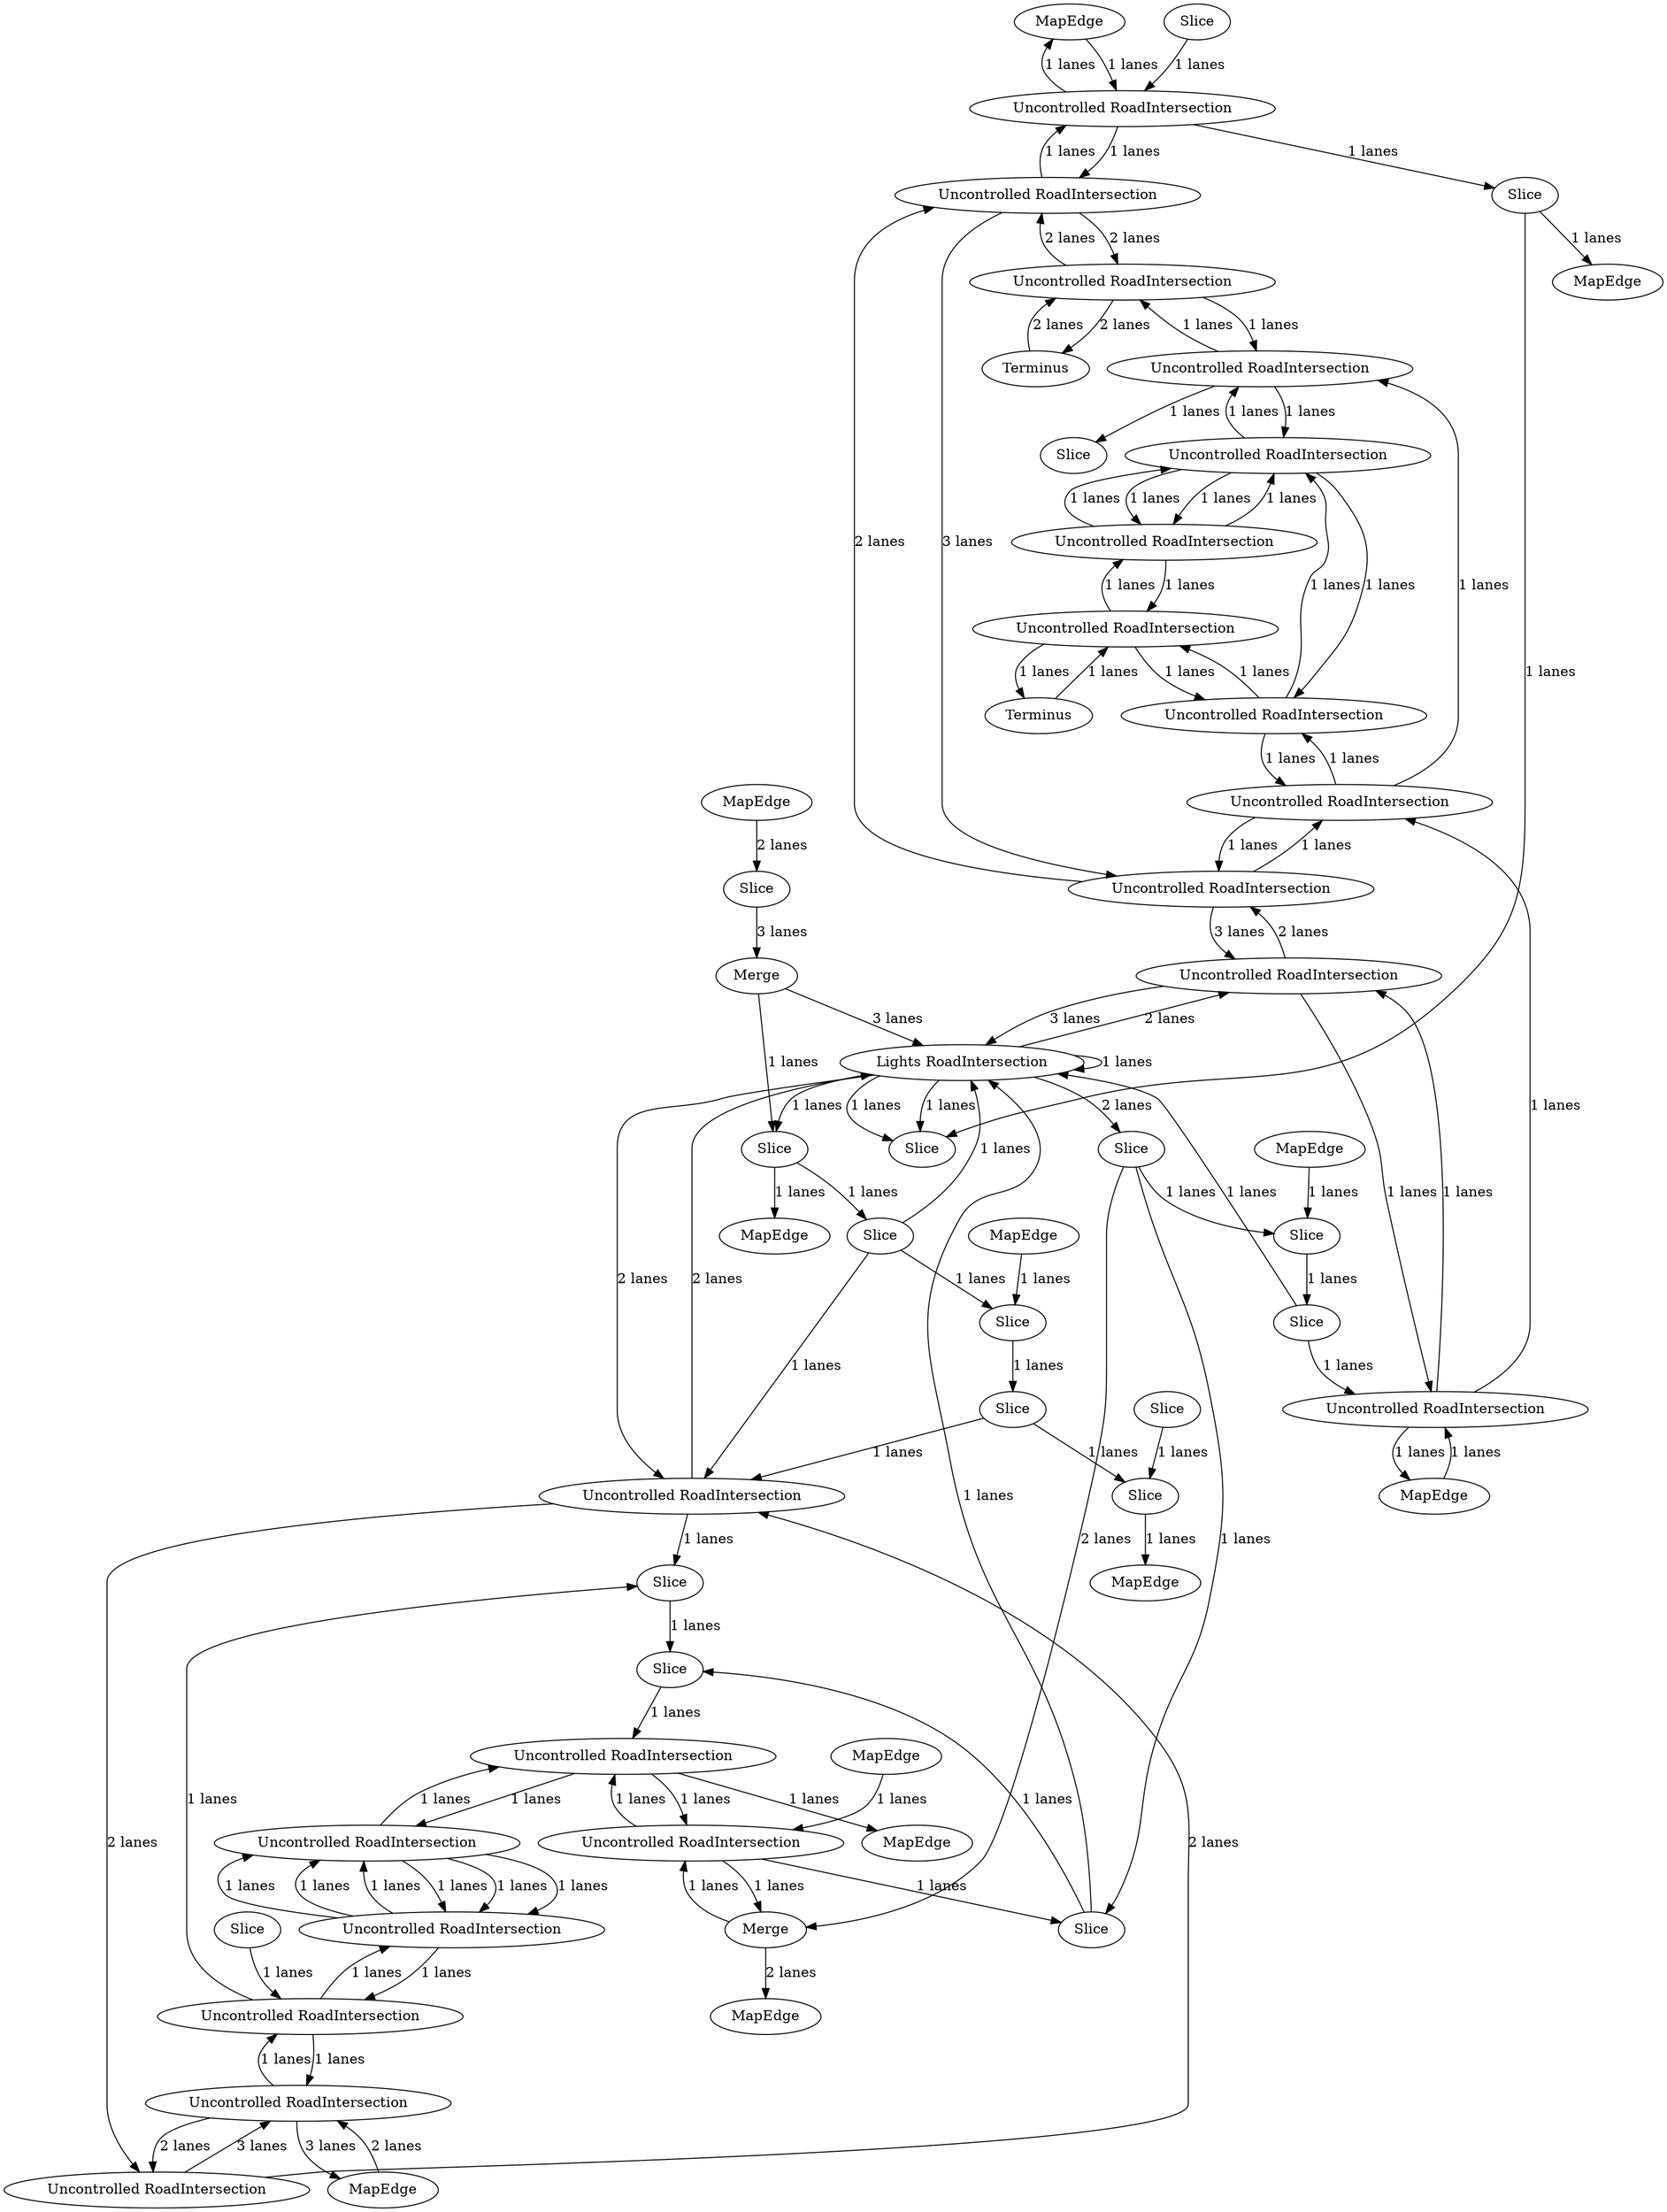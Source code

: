 digraph {
    0 [ label = "MapEdge" ]
    1 [ label = "Uncontrolled RoadIntersection" ]
    2 [ label = "MapEdge" ]
    3 [ label = "Uncontrolled RoadIntersection" ]
    4 [ label = "MapEdge" ]
    5 [ label = "Slice" ]
    6 [ label = "Merge" ]
    7 [ label = "MapEdge" ]
    8 [ label = "Terminus" ]
    9 [ label = "MapEdge" ]
    10 [ label = "Slice" ]
    11 [ label = "Slice" ]
    12 [ label = "Slice" ]
    13 [ label = "Slice" ]
    14 [ label = "Uncontrolled RoadIntersection" ]
    15 [ label = "Slice" ]
    16 [ label = "Slice" ]
    17 [ label = "Slice" ]
    18 [ label = "Slice" ]
    19 [ label = "Uncontrolled RoadIntersection" ]
    20 [ label = "MapEdge" ]
    21 [ label = "Slice" ]
    22 [ label = "Uncontrolled RoadIntersection" ]
    23 [ label = "Slice" ]
    24 [ label = "MapEdge" ]
    25 [ label = "Slice" ]
    26 [ label = "MapEdge" ]
    27 [ label = "Slice" ]
    28 [ label = "Slice" ]
    29 [ label = "Slice" ]
    30 [ label = "Slice" ]
    31 [ label = "MapEdge" ]
    32 [ label = "Uncontrolled RoadIntersection" ]
    33 [ label = "MapEdge" ]
    34 [ label = "MapEdge" ]
    35 [ label = "Slice" ]
    36 [ label = "Slice" ]
    37 [ label = "MapEdge" ]
    38 [ label = "Terminus" ]
    39 [ label = "Lights RoadIntersection" ]
    40 [ label = "Uncontrolled RoadIntersection" ]
    41 [ label = "Uncontrolled RoadIntersection" ]
    42 [ label = "Uncontrolled RoadIntersection" ]
    43 [ label = "Uncontrolled RoadIntersection" ]
    44 [ label = "Uncontrolled RoadIntersection" ]
    45 [ label = "Uncontrolled RoadIntersection" ]
    46 [ label = "Merge" ]
    47 [ label = "Uncontrolled RoadIntersection" ]
    48 [ label = "Uncontrolled RoadIntersection" ]
    49 [ label = "Uncontrolled RoadIntersection" ]
    50 [ label = "Uncontrolled RoadIntersection" ]
    51 [ label = "Uncontrolled RoadIntersection" ]
    52 [ label = "Uncontrolled RoadIntersection" ]
    53 [ label = "Uncontrolled RoadIntersection" ]
    54 [ label = "Uncontrolled RoadIntersection" ]
    0 -> 22 [ label = "1 lanes" ]
    22 -> 0 [ label = "1 lanes" ]
    22 -> 1 [ label = "1 lanes" ]
    1 -> 22 [ label = "1 lanes" ]
    2 -> 19 [ label = "1 lanes" ]
    19 -> 2 [ label = "1 lanes" ]
    19 -> 3 [ label = "1 lanes" ]
    3 -> 19 [ label = "1 lanes" ]
    3 -> 47 [ label = "2 lanes" ]
    47 -> 3 [ label = "3 lanes" ]
    47 -> 1 [ label = "2 lanes" ]
    1 -> 47 [ label = "3 lanes" ]
    46 -> 4 [ label = "2 lanes" ]
    5 -> 6 [ label = "3 lanes" ]
    6 -> 39 [ label = "3 lanes" ]
    7 -> 5 [ label = "2 lanes" ]
    1 -> 49 [ label = "2 lanes" ]
    49 -> 1 [ label = "2 lanes" ]
    49 -> 8 [ label = "2 lanes" ]
    8 -> 49 [ label = "2 lanes" ]
    39 -> 12 [ label = "2 lanes" ]
    12 -> 46 [ label = "2 lanes" ]
    44 -> 9 [ label = "1 lanes" ]
    13 -> 44 [ label = "1 lanes" ]
    10 -> 13 [ label = "1 lanes" ]
    14 -> 10 [ label = "1 lanes" ]
    28 -> 14 [ label = "1 lanes" ]
    41 -> 10 [ label = "1 lanes" ]
    11 -> 41 [ label = "1 lanes" ]
    36 -> 13 [ label = "1 lanes" ]
    12 -> 36 [ label = "1 lanes" ]
    6 -> 35 [ label = "1 lanes" ]
    35 -> 21 [ label = "1 lanes" ]
    21 -> 14 [ label = "1 lanes" ]
    12 -> 16 [ label = "1 lanes" ]
    39 -> 17 [ label = "1 lanes" ]
    15 -> 39 [ label = "1 lanes" ]
    50 -> 18 [ label = "1 lanes" ]
    48 -> 50 [ label = "1 lanes" ]
    19 -> 48 [ label = "1 lanes" ]
    15 -> 19 [ label = "1 lanes" ]
    16 -> 15 [ label = "1 lanes" ]
    20 -> 16 [ label = "1 lanes" ]
    39 -> 17 [ label = "1 lanes" ]
    21 -> 39 [ label = "1 lanes" ]
    25 -> 17 [ label = "1 lanes" ]
    22 -> 25 [ label = "1 lanes" ]
    23 -> 22 [ label = "1 lanes" ]
    25 -> 24 [ label = "1 lanes" ]
    26 -> 29 [ label = "1 lanes" ]
    30 -> 27 [ label = "1 lanes" ]
    21 -> 29 [ label = "1 lanes" ]
    27 -> 31 [ label = "1 lanes" ]
    28 -> 27 [ label = "1 lanes" ]
    29 -> 28 [ label = "1 lanes" ]
    39 -> 3 [ label = "2 lanes" ]
    3 -> 39 [ label = "3 lanes" ]
    32 -> 14 [ label = "2 lanes" ]
    14 -> 32 [ label = "2 lanes" ]
    33 -> 40 [ label = "2 lanes" ]
    40 -> 33 [ label = "3 lanes" ]
    40 -> 32 [ label = "2 lanes" ]
    32 -> 40 [ label = "3 lanes" ]
    35 -> 34 [ label = "1 lanes" ]
    39 -> 35 [ label = "1 lanes" ]
    39 -> 39 [ label = "1 lanes" ]
    36 -> 39 [ label = "1 lanes" ]
    45 -> 36 [ label = "1 lanes" ]
    37 -> 45 [ label = "1 lanes" ]
    51 -> 54 [ label = "1 lanes" ]
    54 -> 51 [ label = "1 lanes" ]
    54 -> 53 [ label = "1 lanes" ]
    53 -> 54 [ label = "1 lanes" ]
    53 -> 38 [ label = "1 lanes" ]
    38 -> 53 [ label = "1 lanes" ]
    14 -> 39 [ label = "2 lanes" ]
    39 -> 14 [ label = "2 lanes" ]
    40 -> 41 [ label = "1 lanes" ]
    41 -> 40 [ label = "1 lanes" ]
    41 -> 42 [ label = "1 lanes" ]
    42 -> 41 [ label = "1 lanes" ]
    42 -> 43 [ label = "1 lanes" ]
    43 -> 42 [ label = "1 lanes" ]
    42 -> 43 [ label = "1 lanes" ]
    43 -> 42 [ label = "1 lanes" ]
    43 -> 44 [ label = "1 lanes" ]
    44 -> 43 [ label = "1 lanes" ]
    44 -> 45 [ label = "1 lanes" ]
    45 -> 44 [ label = "1 lanes" ]
    45 -> 46 [ label = "1 lanes" ]
    46 -> 45 [ label = "1 lanes" ]
    42 -> 43 [ label = "1 lanes" ]
    43 -> 42 [ label = "1 lanes" ]
    47 -> 48 [ label = "1 lanes" ]
    48 -> 47 [ label = "1 lanes" ]
    48 -> 52 [ label = "1 lanes" ]
    52 -> 48 [ label = "1 lanes" ]
    52 -> 51 [ label = "1 lanes" ]
    51 -> 52 [ label = "1 lanes" ]
    49 -> 50 [ label = "1 lanes" ]
    50 -> 49 [ label = "1 lanes" ]
    50 -> 51 [ label = "1 lanes" ]
    51 -> 50 [ label = "1 lanes" ]
    51 -> 54 [ label = "1 lanes" ]
    54 -> 51 [ label = "1 lanes" ]
    52 -> 53 [ label = "1 lanes" ]
    53 -> 52 [ label = "1 lanes" ]
}
